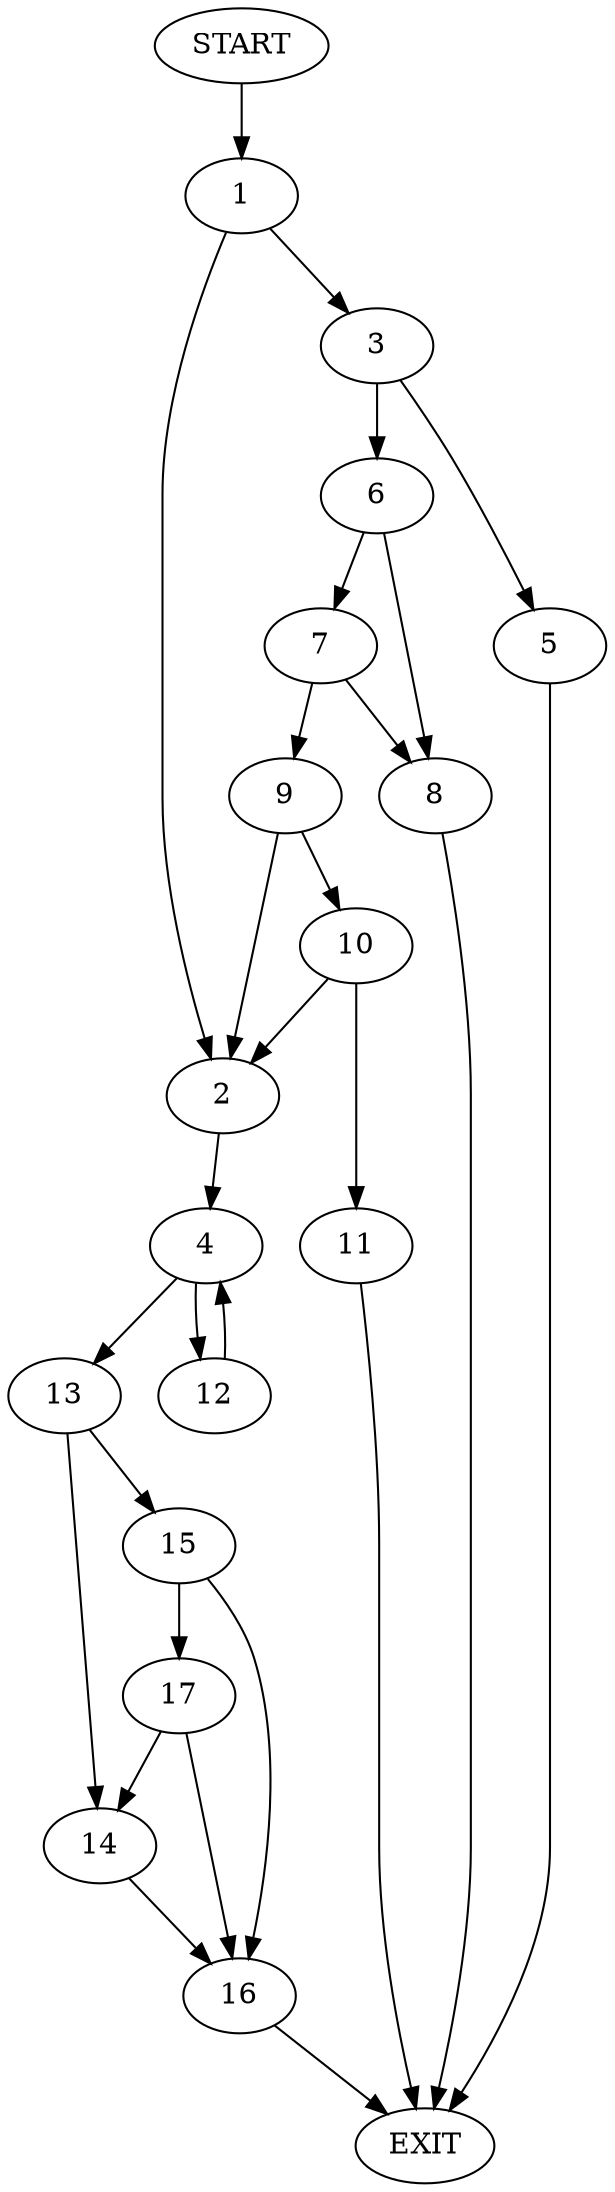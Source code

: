 digraph {
0 [label="START"]
18 [label="EXIT"]
0 -> 1
1 -> 2
1 -> 3
2 -> 4
3 -> 5
3 -> 6
6 -> 7
6 -> 8
5 -> 18
7 -> 9
7 -> 8
8 -> 18
9 -> 2
9 -> 10
10 -> 2
10 -> 11
11 -> 18
4 -> 12
4 -> 13
13 -> 14
13 -> 15
12 -> 4
15 -> 16
15 -> 17
14 -> 16
17 -> 14
17 -> 16
16 -> 18
}
